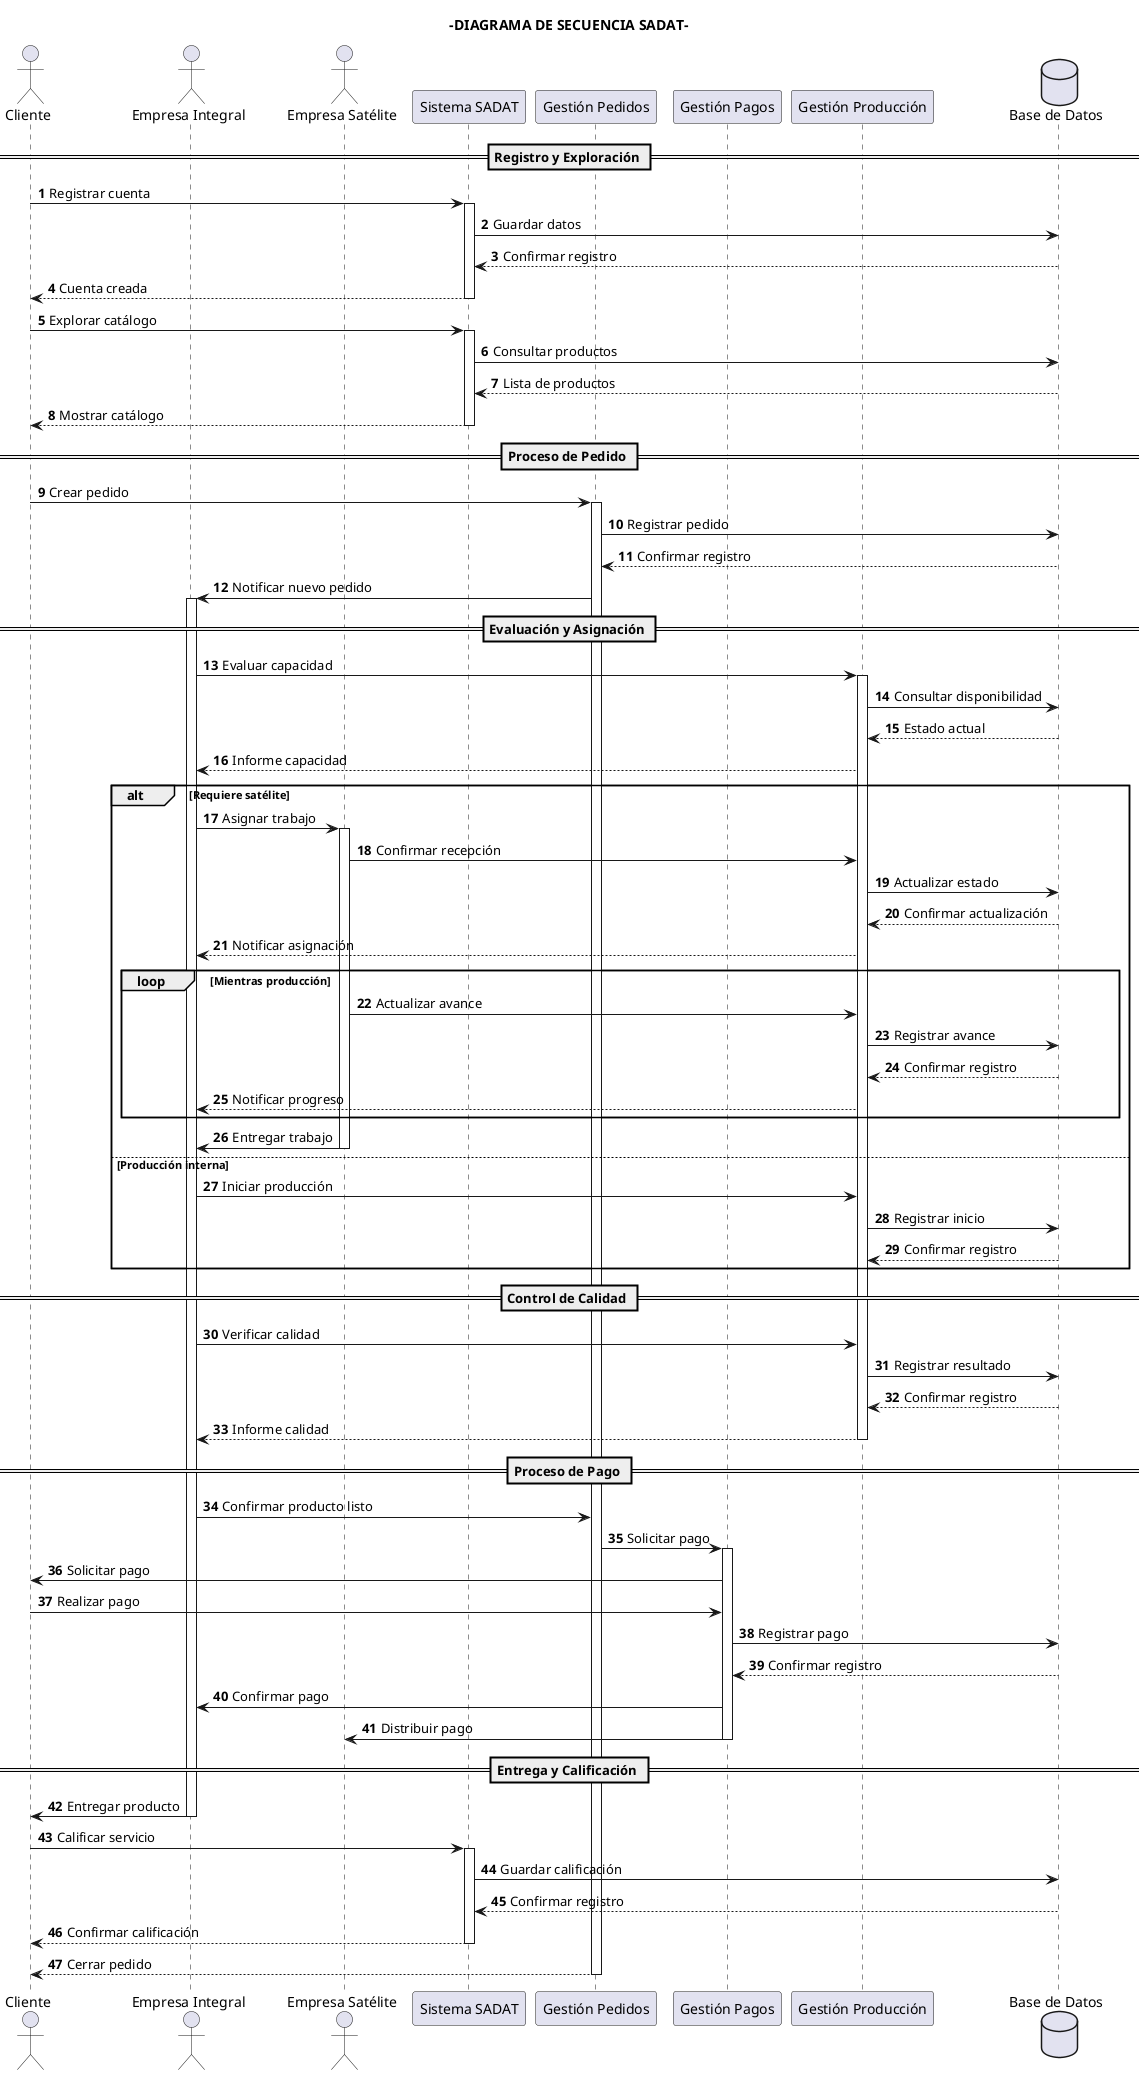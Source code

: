 @startuml
title -DIAGRAMA DE SECUENCIA SADAT-

actor Cliente as CL
actor "Empresa Integral" as EI
actor "Empresa Satélite" as ES
participant "Sistema SADAT" as SYS
participant "Gestión Pedidos" as GP
participant "Gestión Pagos" as GPAY
participant "Gestión Producción" as GPROD
database "Base de Datos" as DB

autonumber

== Registro y Exploración ==
CL -> SYS: Registrar cuenta
activate SYS
SYS -> DB: Guardar datos
DB --> SYS: Confirmar registro
SYS --> CL: Cuenta creada
deactivate SYS

CL -> SYS: Explorar catálogo
activate SYS
SYS -> DB: Consultar productos
DB --> SYS: Lista de productos
SYS --> CL: Mostrar catálogo
deactivate SYS

== Proceso de Pedido ==
CL -> GP: Crear pedido
activate GP
GP -> DB: Registrar pedido
DB --> GP: Confirmar registro
GP -> EI: Notificar nuevo pedido
activate EI

== Evaluación y Asignación ==
EI -> GPROD: Evaluar capacidad
activate GPROD
GPROD -> DB: Consultar disponibilidad
DB --> GPROD: Estado actual
GPROD --> EI: Informe capacidad

alt Requiere satélite
    EI -> ES: Asignar trabajo
    activate ES
    ES -> GPROD: Confirmar recepción
    GPROD -> DB: Actualizar estado
    DB --> GPROD: Confirmar actualización
    GPROD --> EI: Notificar asignación
    
    loop Mientras producción
        ES -> GPROD: Actualizar avance
        GPROD -> DB: Registrar avance
        DB --> GPROD: Confirmar registro
        GPROD --> EI: Notificar progreso
    end
    
    ES -> EI: Entregar trabajo
    deactivate ES
else Producción interna
    EI -> GPROD: Iniciar producción
    GPROD -> DB: Registrar inicio
    DB --> GPROD: Confirmar registro
end

== Control de Calidad ==
EI -> GPROD: Verificar calidad
GPROD -> DB: Registrar resultado
DB --> GPROD: Confirmar registro
GPROD --> EI: Informe calidad
deactivate GPROD

== Proceso de Pago ==
EI -> GP: Confirmar producto listo
GP -> GPAY: Solicitar pago
activate GPAY
GPAY -> CL: Solicitar pago
CL -> GPAY: Realizar pago
GPAY -> DB: Registrar pago
DB --> GPAY: Confirmar registro
GPAY -> EI: Confirmar pago
GPAY -> ES: Distribuir pago
deactivate GPAY

== Entrega y Calificación ==
EI -> CL: Entregar producto
deactivate EI
CL -> SYS: Calificar servicio
activate SYS
SYS -> DB: Guardar calificación
DB --> SYS: Confirmar registro
SYS --> CL: Confirmar calificación
deactivate SYS

GP --> CL: Cerrar pedido
deactivate GP

@enduml